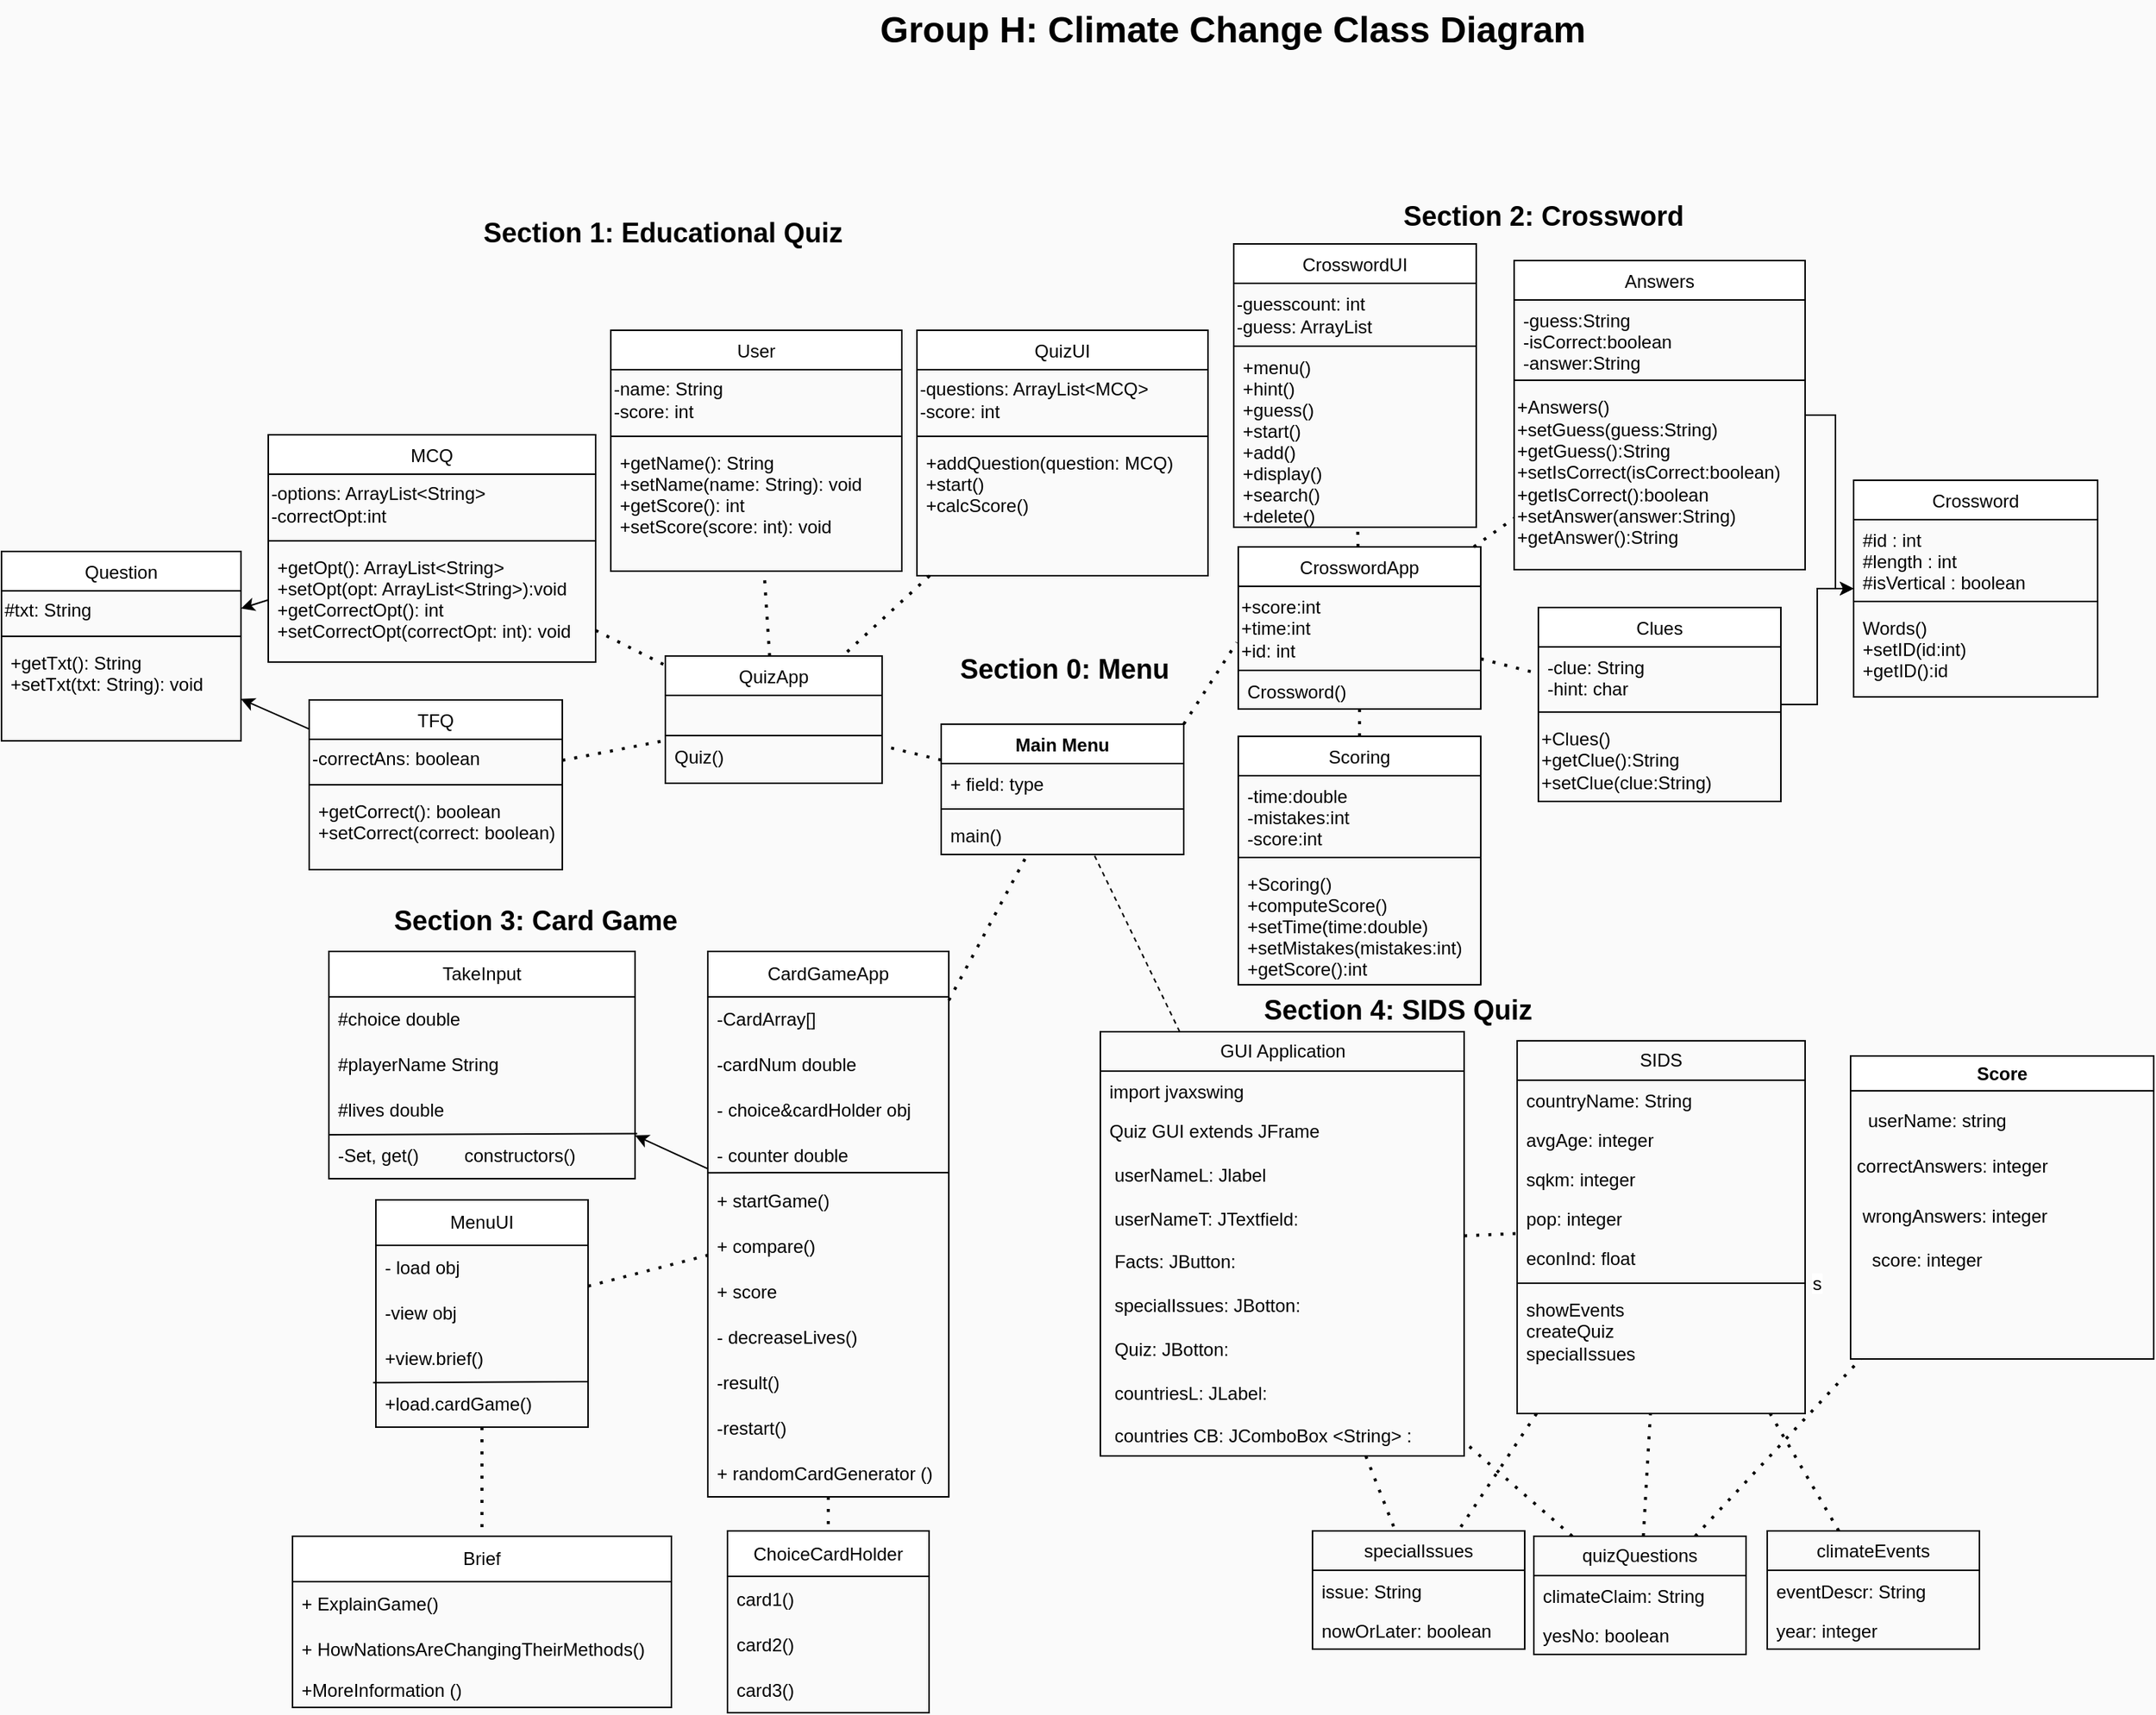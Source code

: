 <mxfile version="22.0.3" type="device">
  <diagram id="C5RBs43oDa-KdzZeNtuy" name="Page-1">
    <mxGraphModel dx="1658" dy="868" grid="0" gridSize="10" guides="1" tooltips="1" connect="1" arrows="1" fold="1" page="1" pageScale="1" pageWidth="827" pageHeight="1169" background="#FAFAFA" math="0" shadow="0">
      <root>
        <mxCell id="WIyWlLk6GJQsqaUBKTNV-0" />
        <mxCell id="WIyWlLk6GJQsqaUBKTNV-1" parent="WIyWlLk6GJQsqaUBKTNV-0" />
        <mxCell id="zkfFHV4jXpPFQw0GAbJ--0" value="Crossword" style="swimlane;fontStyle=0;align=center;verticalAlign=top;childLayout=stackLayout;horizontal=1;startSize=26;horizontalStack=0;resizeParent=1;resizeLast=0;collapsible=1;marginBottom=0;rounded=0;shadow=0;strokeWidth=1;labelBackgroundColor=none;" parent="WIyWlLk6GJQsqaUBKTNV-1" vertex="1">
          <mxGeometry x="1236" y="328" width="161" height="143" as="geometry">
            <mxRectangle x="230" y="140" width="160" height="26" as="alternateBounds" />
          </mxGeometry>
        </mxCell>
        <mxCell id="zkfFHV4jXpPFQw0GAbJ--1" value="#id : int&#xa;#length : int&#xa;#isVertical : boolean" style="text;align=left;verticalAlign=top;spacingLeft=4;spacingRight=4;overflow=hidden;rotatable=0;points=[[0,0.5],[1,0.5]];portConstraint=eastwest;rounded=0;labelBackgroundColor=none;" parent="zkfFHV4jXpPFQw0GAbJ--0" vertex="1">
          <mxGeometry y="26" width="161" height="50" as="geometry" />
        </mxCell>
        <mxCell id="zkfFHV4jXpPFQw0GAbJ--4" value="" style="line;html=1;strokeWidth=1;align=left;verticalAlign=middle;spacingTop=-1;spacingLeft=3;spacingRight=3;rotatable=0;labelPosition=right;points=[];portConstraint=eastwest;rounded=0;labelBackgroundColor=none;" parent="zkfFHV4jXpPFQw0GAbJ--0" vertex="1">
          <mxGeometry y="76" width="161" height="8" as="geometry" />
        </mxCell>
        <mxCell id="zkfFHV4jXpPFQw0GAbJ--5" value="Words()&#xa;+setID(id:int)&#xa;+getID():id" style="text;align=left;verticalAlign=top;spacingLeft=4;spacingRight=4;overflow=hidden;rotatable=0;points=[[0,0.5],[1,0.5]];portConstraint=eastwest;rounded=0;labelBackgroundColor=none;" parent="zkfFHV4jXpPFQw0GAbJ--0" vertex="1">
          <mxGeometry y="84" width="161" height="59" as="geometry" />
        </mxCell>
        <mxCell id="oNoCwGe1YVuzlAbGnBCr-24" style="edgeStyle=orthogonalEdgeStyle;rounded=0;orthogonalLoop=1;jettySize=auto;html=1;labelBackgroundColor=none;fontColor=default;" parent="WIyWlLk6GJQsqaUBKTNV-1" source="zkfFHV4jXpPFQw0GAbJ--6" target="zkfFHV4jXpPFQw0GAbJ--0" edge="1">
          <mxGeometry relative="1" as="geometry" />
        </mxCell>
        <mxCell id="zkfFHV4jXpPFQw0GAbJ--6" value="Clues" style="swimlane;fontStyle=0;align=center;verticalAlign=top;childLayout=stackLayout;horizontal=1;startSize=26;horizontalStack=0;resizeParent=1;resizeLast=0;collapsible=1;marginBottom=0;rounded=0;shadow=0;strokeWidth=1;labelBackgroundColor=none;" parent="WIyWlLk6GJQsqaUBKTNV-1" vertex="1">
          <mxGeometry x="1028" y="412" width="160" height="128" as="geometry">
            <mxRectangle x="130" y="380" width="160" height="26" as="alternateBounds" />
          </mxGeometry>
        </mxCell>
        <mxCell id="zkfFHV4jXpPFQw0GAbJ--7" value="-clue: String&#xa;-hint: char" style="text;align=left;verticalAlign=top;spacingLeft=4;spacingRight=4;overflow=hidden;rotatable=0;points=[[0,0.5],[1,0.5]];portConstraint=eastwest;rounded=0;labelBackgroundColor=none;" parent="zkfFHV4jXpPFQw0GAbJ--6" vertex="1">
          <mxGeometry y="26" width="160" height="39" as="geometry" />
        </mxCell>
        <mxCell id="zkfFHV4jXpPFQw0GAbJ--9" value="" style="line;html=1;strokeWidth=1;align=left;verticalAlign=middle;spacingTop=-1;spacingLeft=3;spacingRight=3;rotatable=0;labelPosition=right;points=[];portConstraint=eastwest;rounded=0;labelBackgroundColor=none;" parent="zkfFHV4jXpPFQw0GAbJ--6" vertex="1">
          <mxGeometry y="65" width="160" height="8" as="geometry" />
        </mxCell>
        <mxCell id="wCcLSuPUGDMF66HCfckx-38" value="+Clues()&lt;br&gt;+getClue():String&lt;br&gt;+setClue(clue:String)" style="text;html=1;align=left;verticalAlign=middle;resizable=0;points=[];autosize=1;strokeColor=none;fillColor=none;labelBackgroundColor=none;labelPosition=center;verticalLabelPosition=middle;rounded=0;" parent="zkfFHV4jXpPFQw0GAbJ--6" vertex="1">
          <mxGeometry y="73" width="160" height="55" as="geometry" />
        </mxCell>
        <mxCell id="oNoCwGe1YVuzlAbGnBCr-13" style="edgeStyle=orthogonalEdgeStyle;rounded=0;orthogonalLoop=1;jettySize=auto;html=1;labelBackgroundColor=none;fontColor=default;" parent="WIyWlLk6GJQsqaUBKTNV-1" source="zkfFHV4jXpPFQw0GAbJ--13" target="zkfFHV4jXpPFQw0GAbJ--0" edge="1">
          <mxGeometry relative="1" as="geometry" />
        </mxCell>
        <mxCell id="zkfFHV4jXpPFQw0GAbJ--13" value="Answers" style="swimlane;fontStyle=0;align=center;verticalAlign=top;childLayout=stackLayout;horizontal=1;startSize=26;horizontalStack=0;resizeParent=1;resizeLast=0;collapsible=1;marginBottom=0;rounded=0;shadow=0;strokeWidth=1;labelBackgroundColor=none;" parent="WIyWlLk6GJQsqaUBKTNV-1" vertex="1">
          <mxGeometry x="1012" y="183" width="192" height="204" as="geometry">
            <mxRectangle x="340" y="380" width="170" height="26" as="alternateBounds" />
          </mxGeometry>
        </mxCell>
        <mxCell id="zkfFHV4jXpPFQw0GAbJ--14" value="-guess:String&#xa;-isCorrect:boolean&#xa;-answer:String" style="text;align=left;verticalAlign=top;spacingLeft=4;spacingRight=4;overflow=hidden;rotatable=0;points=[[0,0.5],[1,0.5]];portConstraint=eastwest;rounded=0;labelBackgroundColor=none;" parent="zkfFHV4jXpPFQw0GAbJ--13" vertex="1">
          <mxGeometry y="26" width="192" height="49" as="geometry" />
        </mxCell>
        <mxCell id="ALLmTtTM8wyNBMH5rYYV-37" value="" style="line;strokeWidth=1;fillColor=none;align=left;verticalAlign=middle;spacingTop=-1;spacingLeft=3;spacingRight=3;rotatable=0;labelPosition=right;points=[];portConstraint=eastwest;rounded=0;labelBackgroundColor=none;" parent="zkfFHV4jXpPFQw0GAbJ--13" vertex="1">
          <mxGeometry y="75" width="192" height="8" as="geometry" />
        </mxCell>
        <mxCell id="wCcLSuPUGDMF66HCfckx-39" value="+Answers()&lt;br&gt;+setGuess(guess:String)&lt;br&gt;+getGuess():String&lt;br&gt;+setIsCorrect(isCorrect:boolean)&lt;br&gt;+getIsCorrect():boolean&lt;br&gt;+setAnswer(answer:String)&lt;br&gt;+getAnswer():String" style="text;html=1;align=left;verticalAlign=middle;resizable=0;points=[];autosize=1;strokeColor=none;fillColor=none;labelBackgroundColor=none;rounded=0;" parent="zkfFHV4jXpPFQw0GAbJ--13" vertex="1">
          <mxGeometry y="83" width="192" height="113" as="geometry" />
        </mxCell>
        <mxCell id="zkfFHV4jXpPFQw0GAbJ--17" value="CrosswordApp" style="swimlane;fontStyle=0;align=center;verticalAlign=top;childLayout=stackLayout;horizontal=1;startSize=26;horizontalStack=0;resizeParent=1;resizeLast=0;collapsible=1;marginBottom=0;rounded=0;shadow=0;strokeWidth=1;labelBackgroundColor=none;" parent="WIyWlLk6GJQsqaUBKTNV-1" vertex="1">
          <mxGeometry x="830" y="372" width="160" height="107" as="geometry">
            <mxRectangle x="550" y="140" width="160" height="26" as="alternateBounds" />
          </mxGeometry>
        </mxCell>
        <mxCell id="wCcLSuPUGDMF66HCfckx-46" value="+score:int&lt;br&gt;+time:int&lt;br&gt;+id: int" style="text;html=1;align=left;verticalAlign=middle;resizable=0;points=[];autosize=1;strokeColor=none;fillColor=none;rounded=0;labelBackgroundColor=none;" parent="zkfFHV4jXpPFQw0GAbJ--17" vertex="1">
          <mxGeometry y="26" width="160" height="55" as="geometry" />
        </mxCell>
        <mxCell id="zkfFHV4jXpPFQw0GAbJ--23" value="" style="line;html=1;strokeWidth=1;align=left;verticalAlign=middle;spacingTop=-1;spacingLeft=3;spacingRight=3;rotatable=0;labelPosition=right;points=[];portConstraint=eastwest;rounded=0;labelBackgroundColor=none;" parent="zkfFHV4jXpPFQw0GAbJ--17" vertex="1">
          <mxGeometry y="81" width="160" height="1" as="geometry" />
        </mxCell>
        <mxCell id="zkfFHV4jXpPFQw0GAbJ--24" value="Crossword()" style="text;align=left;verticalAlign=top;spacingLeft=4;spacingRight=4;overflow=hidden;rotatable=0;points=[[0,0.5],[1,0.5]];portConstraint=eastwest;rounded=0;labelBackgroundColor=none;" parent="zkfFHV4jXpPFQw0GAbJ--17" vertex="1">
          <mxGeometry y="82" width="160" height="25" as="geometry" />
        </mxCell>
        <mxCell id="wCcLSuPUGDMF66HCfckx-0" value="Group H: Climate Change Class Diagram" style="text;strokeColor=none;fillColor=none;html=1;fontSize=24;fontStyle=1;verticalAlign=middle;align=center;rounded=0;labelBackgroundColor=none;" parent="WIyWlLk6GJQsqaUBKTNV-1" vertex="1">
          <mxGeometry x="572" y="11" width="507" height="40" as="geometry" />
        </mxCell>
        <mxCell id="wCcLSuPUGDMF66HCfckx-12" value="Scoring" style="swimlane;fontStyle=0;align=center;verticalAlign=top;childLayout=stackLayout;horizontal=1;startSize=26;horizontalStack=0;resizeParent=1;resizeLast=0;collapsible=1;marginBottom=0;rounded=0;shadow=0;strokeWidth=1;labelBackgroundColor=none;" parent="WIyWlLk6GJQsqaUBKTNV-1" vertex="1">
          <mxGeometry x="830" y="497" width="160" height="164" as="geometry">
            <mxRectangle x="550" y="140" width="160" height="26" as="alternateBounds" />
          </mxGeometry>
        </mxCell>
        <mxCell id="wCcLSuPUGDMF66HCfckx-13" value="-time:double&#xa;-mistakes:int&#xa;-score:int" style="text;align=left;verticalAlign=top;spacingLeft=4;spacingRight=4;overflow=hidden;rotatable=0;points=[[0,0.5],[1,0.5]];portConstraint=eastwest;rounded=0;labelBackgroundColor=none;" parent="wCcLSuPUGDMF66HCfckx-12" vertex="1">
          <mxGeometry y="26" width="160" height="50" as="geometry" />
        </mxCell>
        <mxCell id="wCcLSuPUGDMF66HCfckx-18" value="" style="line;html=1;strokeWidth=1;align=left;verticalAlign=middle;spacingTop=-1;spacingLeft=3;spacingRight=3;rotatable=0;labelPosition=right;points=[];portConstraint=eastwest;rounded=0;labelBackgroundColor=none;" parent="wCcLSuPUGDMF66HCfckx-12" vertex="1">
          <mxGeometry y="76" width="160" height="8" as="geometry" />
        </mxCell>
        <mxCell id="wCcLSuPUGDMF66HCfckx-19" value="+Scoring()&#xa;+computeScore()&#xa;+setTime(time:double)&#xa;+setMistakes(mistakes:int)&#xa;+getScore():int" style="text;align=left;verticalAlign=top;spacingLeft=4;spacingRight=4;overflow=hidden;rotatable=0;points=[[0,0.5],[1,0.5]];portConstraint=eastwest;rounded=0;labelBackgroundColor=none;" parent="wCcLSuPUGDMF66HCfckx-12" vertex="1">
          <mxGeometry y="84" width="160" height="80" as="geometry" />
        </mxCell>
        <mxCell id="wCcLSuPUGDMF66HCfckx-52" value="CrosswordUI" style="swimlane;fontStyle=0;align=center;verticalAlign=top;childLayout=stackLayout;horizontal=1;startSize=26;horizontalStack=0;resizeParent=1;resizeLast=0;collapsible=1;marginBottom=0;rounded=0;shadow=0;strokeWidth=1;labelBackgroundColor=none;" parent="WIyWlLk6GJQsqaUBKTNV-1" vertex="1">
          <mxGeometry x="827" y="172" width="160" height="187" as="geometry">
            <mxRectangle x="550" y="140" width="160" height="26" as="alternateBounds" />
          </mxGeometry>
        </mxCell>
        <mxCell id="wCcLSuPUGDMF66HCfckx-53" value="-guesscount: int&lt;br&gt;-guess: ArrayList" style="text;html=1;align=left;verticalAlign=middle;resizable=0;points=[];autosize=1;strokeColor=none;fillColor=none;rounded=0;labelBackgroundColor=none;" parent="wCcLSuPUGDMF66HCfckx-52" vertex="1">
          <mxGeometry y="26" width="160" height="41" as="geometry" />
        </mxCell>
        <mxCell id="wCcLSuPUGDMF66HCfckx-54" value="" style="line;html=1;strokeWidth=1;align=left;verticalAlign=middle;spacingTop=-1;spacingLeft=3;spacingRight=3;rotatable=0;labelPosition=right;points=[];portConstraint=eastwest;rounded=0;labelBackgroundColor=none;" parent="wCcLSuPUGDMF66HCfckx-52" vertex="1">
          <mxGeometry y="67" width="160" height="1" as="geometry" />
        </mxCell>
        <mxCell id="wCcLSuPUGDMF66HCfckx-55" value="+menu()&#xa;+hint()&#xa;+guess()&#xa;+start()&#xa;+add()&#xa;+display()&#xa;+search()&#xa;+delete()" style="text;align=left;verticalAlign=top;spacingLeft=4;spacingRight=4;overflow=hidden;rotatable=0;points=[[0,0.5],[1,0.5]];portConstraint=eastwest;rounded=0;labelBackgroundColor=none;" parent="wCcLSuPUGDMF66HCfckx-52" vertex="1">
          <mxGeometry y="68" width="160" height="119" as="geometry" />
        </mxCell>
        <mxCell id="ALLmTtTM8wyNBMH5rYYV-0" value="TakeInput" style="swimlane;fontStyle=0;childLayout=stackLayout;horizontal=1;startSize=30;horizontalStack=0;resizeParent=1;resizeParentMax=0;resizeLast=0;collapsible=1;marginBottom=0;whiteSpace=wrap;html=1;rounded=0;labelBackgroundColor=none;" parent="WIyWlLk6GJQsqaUBKTNV-1" vertex="1">
          <mxGeometry x="230" y="639" width="202" height="150" as="geometry" />
        </mxCell>
        <mxCell id="ALLmTtTM8wyNBMH5rYYV-1" value="#choice double" style="text;strokeColor=none;fillColor=none;align=left;verticalAlign=middle;spacingLeft=4;spacingRight=4;overflow=hidden;points=[[0,0.5],[1,0.5]];portConstraint=eastwest;rotatable=0;whiteSpace=wrap;html=1;rounded=0;labelBackgroundColor=none;" parent="ALLmTtTM8wyNBMH5rYYV-0" vertex="1">
          <mxGeometry y="30" width="202" height="30" as="geometry" />
        </mxCell>
        <mxCell id="ALLmTtTM8wyNBMH5rYYV-2" value="#playerName String" style="text;strokeColor=none;fillColor=none;align=left;verticalAlign=middle;spacingLeft=4;spacingRight=4;overflow=hidden;points=[[0,0.5],[1,0.5]];portConstraint=eastwest;rotatable=0;whiteSpace=wrap;html=1;rounded=0;labelBackgroundColor=none;" parent="ALLmTtTM8wyNBMH5rYYV-0" vertex="1">
          <mxGeometry y="60" width="202" height="30" as="geometry" />
        </mxCell>
        <mxCell id="ALLmTtTM8wyNBMH5rYYV-3" value="#lives double" style="text;strokeColor=none;fillColor=none;align=left;verticalAlign=middle;spacingLeft=4;spacingRight=4;overflow=hidden;points=[[0,0.5],[1,0.5]];portConstraint=eastwest;rotatable=0;whiteSpace=wrap;html=1;rounded=0;labelBackgroundColor=none;" parent="ALLmTtTM8wyNBMH5rYYV-0" vertex="1">
          <mxGeometry y="90" width="202" height="30" as="geometry" />
        </mxCell>
        <mxCell id="ALLmTtTM8wyNBMH5rYYV-4" value="" style="endArrow=none;html=1;rounded=0;exitX=-0.013;exitY=0.022;exitDx=0;exitDy=0;exitPerimeter=0;entryX=1.007;entryY=0.007;entryDx=0;entryDy=0;entryPerimeter=0;labelBackgroundColor=none;fontColor=default;" parent="ALLmTtTM8wyNBMH5rYYV-0" target="ALLmTtTM8wyNBMH5rYYV-5" edge="1">
          <mxGeometry width="50" height="50" relative="1" as="geometry">
            <mxPoint y="121" as="sourcePoint" />
            <mxPoint x="142" y="120" as="targetPoint" />
          </mxGeometry>
        </mxCell>
        <mxCell id="ALLmTtTM8wyNBMH5rYYV-5" value="-Set, get()&lt;span style=&quot;white-space: pre;&quot;&gt;&#x9;&lt;/span&gt;&amp;nbsp;constructors()" style="text;strokeColor=none;fillColor=none;align=left;verticalAlign=middle;spacingLeft=4;spacingRight=4;overflow=hidden;points=[[0,0.5],[1,0.5]];portConstraint=eastwest;rotatable=0;whiteSpace=wrap;html=1;rounded=0;labelBackgroundColor=none;" parent="ALLmTtTM8wyNBMH5rYYV-0" vertex="1">
          <mxGeometry y="120" width="202" height="30" as="geometry" />
        </mxCell>
        <mxCell id="ALLmTtTM8wyNBMH5rYYV-6" value="CardGameApp" style="swimlane;fontStyle=0;childLayout=stackLayout;horizontal=1;startSize=30;horizontalStack=0;resizeParent=1;resizeParentMax=0;resizeLast=0;collapsible=1;marginBottom=0;whiteSpace=wrap;html=1;rounded=0;labelBackgroundColor=none;" parent="WIyWlLk6GJQsqaUBKTNV-1" vertex="1">
          <mxGeometry x="480" y="639" width="159" height="360" as="geometry" />
        </mxCell>
        <mxCell id="ALLmTtTM8wyNBMH5rYYV-7" value="-CardArray[]" style="text;strokeColor=none;fillColor=none;align=left;verticalAlign=middle;spacingLeft=4;spacingRight=4;overflow=hidden;points=[[0,0.5],[1,0.5]];portConstraint=eastwest;rotatable=0;whiteSpace=wrap;html=1;rounded=0;labelBackgroundColor=none;" parent="ALLmTtTM8wyNBMH5rYYV-6" vertex="1">
          <mxGeometry y="30" width="159" height="30" as="geometry" />
        </mxCell>
        <mxCell id="ALLmTtTM8wyNBMH5rYYV-8" value="-cardNum double" style="text;strokeColor=none;fillColor=none;align=left;verticalAlign=middle;spacingLeft=4;spacingRight=4;overflow=hidden;points=[[0,0.5],[1,0.5]];portConstraint=eastwest;rotatable=0;whiteSpace=wrap;html=1;rounded=0;labelBackgroundColor=none;" parent="ALLmTtTM8wyNBMH5rYYV-6" vertex="1">
          <mxGeometry y="60" width="159" height="30" as="geometry" />
        </mxCell>
        <mxCell id="ALLmTtTM8wyNBMH5rYYV-9" value="- choice&amp;amp;cardHolder obj" style="text;strokeColor=none;fillColor=none;align=left;verticalAlign=middle;spacingLeft=4;spacingRight=4;overflow=hidden;points=[[0,0.5],[1,0.5]];portConstraint=eastwest;rotatable=0;whiteSpace=wrap;html=1;rounded=0;labelBackgroundColor=none;" parent="ALLmTtTM8wyNBMH5rYYV-6" vertex="1">
          <mxGeometry y="90" width="159" height="30" as="geometry" />
        </mxCell>
        <mxCell id="ALLmTtTM8wyNBMH5rYYV-10" value="- counter double" style="text;strokeColor=none;fillColor=none;align=left;verticalAlign=middle;spacingLeft=4;spacingRight=4;overflow=hidden;points=[[0,0.5],[1,0.5]];portConstraint=eastwest;rotatable=0;whiteSpace=wrap;html=1;rounded=0;labelBackgroundColor=none;" parent="ALLmTtTM8wyNBMH5rYYV-6" vertex="1">
          <mxGeometry y="120" width="159" height="30" as="geometry" />
        </mxCell>
        <mxCell id="ALLmTtTM8wyNBMH5rYYV-11" value="" style="endArrow=none;html=1;rounded=0;exitX=0.002;exitY=-0.131;exitDx=0;exitDy=0;exitPerimeter=0;entryX=1.002;entryY=0.867;entryDx=0;entryDy=0;entryPerimeter=0;labelBackgroundColor=none;fontColor=default;" parent="ALLmTtTM8wyNBMH5rYYV-6" source="ALLmTtTM8wyNBMH5rYYV-12" target="ALLmTtTM8wyNBMH5rYYV-10" edge="1">
          <mxGeometry width="50" height="50" relative="1" as="geometry">
            <mxPoint x="50" y="220" as="sourcePoint" />
            <mxPoint x="100" y="170" as="targetPoint" />
          </mxGeometry>
        </mxCell>
        <mxCell id="ALLmTtTM8wyNBMH5rYYV-12" value="+ startGame()" style="text;strokeColor=none;fillColor=none;align=left;verticalAlign=middle;spacingLeft=4;spacingRight=4;overflow=hidden;points=[[0,0.5],[1,0.5]];portConstraint=eastwest;rotatable=0;whiteSpace=wrap;html=1;rounded=0;labelBackgroundColor=none;" parent="ALLmTtTM8wyNBMH5rYYV-6" vertex="1">
          <mxGeometry y="150" width="159" height="30" as="geometry" />
        </mxCell>
        <mxCell id="ALLmTtTM8wyNBMH5rYYV-13" value="+ compare()" style="text;strokeColor=none;fillColor=none;align=left;verticalAlign=middle;spacingLeft=4;spacingRight=4;overflow=hidden;points=[[0,0.5],[1,0.5]];portConstraint=eastwest;rotatable=0;whiteSpace=wrap;html=1;rounded=0;labelBackgroundColor=none;" parent="ALLmTtTM8wyNBMH5rYYV-6" vertex="1">
          <mxGeometry y="180" width="159" height="30" as="geometry" />
        </mxCell>
        <mxCell id="ALLmTtTM8wyNBMH5rYYV-14" value="+ score" style="text;strokeColor=none;fillColor=none;align=left;verticalAlign=middle;spacingLeft=4;spacingRight=4;overflow=hidden;points=[[0,0.5],[1,0.5]];portConstraint=eastwest;rotatable=0;whiteSpace=wrap;html=1;rounded=0;labelBackgroundColor=none;" parent="ALLmTtTM8wyNBMH5rYYV-6" vertex="1">
          <mxGeometry y="210" width="159" height="30" as="geometry" />
        </mxCell>
        <mxCell id="ALLmTtTM8wyNBMH5rYYV-15" value="- decreaseLives()" style="text;strokeColor=none;fillColor=none;align=left;verticalAlign=middle;spacingLeft=4;spacingRight=4;overflow=hidden;points=[[0,0.5],[1,0.5]];portConstraint=eastwest;rotatable=0;whiteSpace=wrap;html=1;rounded=0;labelBackgroundColor=none;" parent="ALLmTtTM8wyNBMH5rYYV-6" vertex="1">
          <mxGeometry y="240" width="159" height="30" as="geometry" />
        </mxCell>
        <mxCell id="ALLmTtTM8wyNBMH5rYYV-16" value="-result()" style="text;strokeColor=none;fillColor=none;align=left;verticalAlign=middle;spacingLeft=4;spacingRight=4;overflow=hidden;points=[[0,0.5],[1,0.5]];portConstraint=eastwest;rotatable=0;whiteSpace=wrap;html=1;rounded=0;labelBackgroundColor=none;" parent="ALLmTtTM8wyNBMH5rYYV-6" vertex="1">
          <mxGeometry y="270" width="159" height="30" as="geometry" />
        </mxCell>
        <mxCell id="ALLmTtTM8wyNBMH5rYYV-17" value="-restart()" style="text;strokeColor=none;fillColor=none;align=left;verticalAlign=middle;spacingLeft=4;spacingRight=4;overflow=hidden;points=[[0,0.5],[1,0.5]];portConstraint=eastwest;rotatable=0;whiteSpace=wrap;html=1;rounded=0;labelBackgroundColor=none;" parent="ALLmTtTM8wyNBMH5rYYV-6" vertex="1">
          <mxGeometry y="300" width="159" height="30" as="geometry" />
        </mxCell>
        <mxCell id="ALLmTtTM8wyNBMH5rYYV-18" value="+ randomCardGenerator ()" style="text;strokeColor=none;fillColor=none;align=left;verticalAlign=middle;spacingLeft=4;spacingRight=4;overflow=hidden;points=[[0,0.5],[1,0.5]];portConstraint=eastwest;rotatable=0;whiteSpace=wrap;html=1;rounded=0;labelBackgroundColor=none;" parent="ALLmTtTM8wyNBMH5rYYV-6" vertex="1">
          <mxGeometry y="330" width="159" height="30" as="geometry" />
        </mxCell>
        <mxCell id="ALLmTtTM8wyNBMH5rYYV-19" value="ChoiceCardHolder" style="swimlane;fontStyle=0;childLayout=stackLayout;horizontal=1;startSize=30;horizontalStack=0;resizeParent=1;resizeParentMax=0;resizeLast=0;collapsible=1;marginBottom=0;whiteSpace=wrap;html=1;rounded=0;labelBackgroundColor=none;" parent="WIyWlLk6GJQsqaUBKTNV-1" vertex="1">
          <mxGeometry x="493" y="1021.5" width="133" height="120" as="geometry" />
        </mxCell>
        <mxCell id="ALLmTtTM8wyNBMH5rYYV-20" value="card1()" style="text;strokeColor=none;fillColor=none;align=left;verticalAlign=middle;spacingLeft=4;spacingRight=4;overflow=hidden;points=[[0,0.5],[1,0.5]];portConstraint=eastwest;rotatable=0;whiteSpace=wrap;html=1;rounded=0;labelBackgroundColor=none;" parent="ALLmTtTM8wyNBMH5rYYV-19" vertex="1">
          <mxGeometry y="30" width="133" height="30" as="geometry" />
        </mxCell>
        <mxCell id="ALLmTtTM8wyNBMH5rYYV-21" value="card2()" style="text;strokeColor=none;fillColor=none;align=left;verticalAlign=middle;spacingLeft=4;spacingRight=4;overflow=hidden;points=[[0,0.5],[1,0.5]];portConstraint=eastwest;rotatable=0;whiteSpace=wrap;html=1;rounded=0;labelBackgroundColor=none;" parent="ALLmTtTM8wyNBMH5rYYV-19" vertex="1">
          <mxGeometry y="60" width="133" height="30" as="geometry" />
        </mxCell>
        <mxCell id="ALLmTtTM8wyNBMH5rYYV-22" value="card3()" style="text;strokeColor=none;fillColor=none;align=left;verticalAlign=middle;spacingLeft=4;spacingRight=4;overflow=hidden;points=[[0,0.5],[1,0.5]];portConstraint=eastwest;rotatable=0;whiteSpace=wrap;html=1;rounded=0;labelBackgroundColor=none;" parent="ALLmTtTM8wyNBMH5rYYV-19" vertex="1">
          <mxGeometry y="90" width="133" height="30" as="geometry" />
        </mxCell>
        <mxCell id="ALLmTtTM8wyNBMH5rYYV-25" value="Brief" style="swimlane;fontStyle=0;childLayout=stackLayout;horizontal=1;startSize=30;horizontalStack=0;resizeParent=1;resizeParentMax=0;resizeLast=0;collapsible=1;marginBottom=0;whiteSpace=wrap;html=1;rounded=0;labelBackgroundColor=none;" parent="WIyWlLk6GJQsqaUBKTNV-1" vertex="1">
          <mxGeometry x="206" y="1025" width="250" height="113" as="geometry" />
        </mxCell>
        <mxCell id="ALLmTtTM8wyNBMH5rYYV-26" value="+ ExplainGame()" style="text;strokeColor=none;fillColor=none;align=left;verticalAlign=middle;spacingLeft=4;spacingRight=4;overflow=hidden;points=[[0,0.5],[1,0.5]];portConstraint=eastwest;rotatable=0;whiteSpace=wrap;html=1;rounded=0;labelBackgroundColor=none;" parent="ALLmTtTM8wyNBMH5rYYV-25" vertex="1">
          <mxGeometry y="30" width="250" height="30" as="geometry" />
        </mxCell>
        <mxCell id="ALLmTtTM8wyNBMH5rYYV-27" value="+ HowNationsAreChangingTheirMethods()" style="text;strokeColor=none;fillColor=none;align=left;verticalAlign=middle;spacingLeft=4;spacingRight=4;overflow=hidden;points=[[0,0.5],[1,0.5]];portConstraint=eastwest;rotatable=0;whiteSpace=wrap;html=1;rounded=0;labelBackgroundColor=none;" parent="ALLmTtTM8wyNBMH5rYYV-25" vertex="1">
          <mxGeometry y="60" width="250" height="30" as="geometry" />
        </mxCell>
        <mxCell id="ALLmTtTM8wyNBMH5rYYV-28" value="+MoreInformation ()" style="text;strokeColor=none;fillColor=none;align=left;verticalAlign=middle;spacingLeft=4;spacingRight=4;overflow=hidden;points=[[0,0.5],[1,0.5]];portConstraint=eastwest;rotatable=0;whiteSpace=wrap;html=1;rounded=0;labelBackgroundColor=none;" parent="ALLmTtTM8wyNBMH5rYYV-25" vertex="1">
          <mxGeometry y="90" width="250" height="23" as="geometry" />
        </mxCell>
        <mxCell id="ALLmTtTM8wyNBMH5rYYV-29" value="MenuUI" style="swimlane;fontStyle=0;childLayout=stackLayout;horizontal=1;startSize=30;horizontalStack=0;resizeParent=1;resizeParentMax=0;resizeLast=0;collapsible=1;marginBottom=0;whiteSpace=wrap;html=1;rounded=0;labelBackgroundColor=none;" parent="WIyWlLk6GJQsqaUBKTNV-1" vertex="1">
          <mxGeometry x="261" y="803" width="140" height="150" as="geometry" />
        </mxCell>
        <mxCell id="ALLmTtTM8wyNBMH5rYYV-30" value="- load obj" style="text;strokeColor=none;fillColor=none;align=left;verticalAlign=middle;spacingLeft=4;spacingRight=4;overflow=hidden;points=[[0,0.5],[1,0.5]];portConstraint=eastwest;rotatable=0;whiteSpace=wrap;html=1;rounded=0;labelBackgroundColor=none;" parent="ALLmTtTM8wyNBMH5rYYV-29" vertex="1">
          <mxGeometry y="30" width="140" height="30" as="geometry" />
        </mxCell>
        <mxCell id="ALLmTtTM8wyNBMH5rYYV-31" value="-view obj" style="text;strokeColor=none;fillColor=none;align=left;verticalAlign=middle;spacingLeft=4;spacingRight=4;overflow=hidden;points=[[0,0.5],[1,0.5]];portConstraint=eastwest;rotatable=0;whiteSpace=wrap;html=1;rounded=0;labelBackgroundColor=none;" parent="ALLmTtTM8wyNBMH5rYYV-29" vertex="1">
          <mxGeometry y="60" width="140" height="30" as="geometry" />
        </mxCell>
        <mxCell id="ALLmTtTM8wyNBMH5rYYV-32" value="+view.brief()" style="text;strokeColor=none;fillColor=none;align=left;verticalAlign=middle;spacingLeft=4;spacingRight=4;overflow=hidden;points=[[0,0.5],[1,0.5]];portConstraint=eastwest;rotatable=0;whiteSpace=wrap;html=1;rounded=0;labelBackgroundColor=none;" parent="ALLmTtTM8wyNBMH5rYYV-29" vertex="1">
          <mxGeometry y="90" width="140" height="30" as="geometry" />
        </mxCell>
        <mxCell id="ALLmTtTM8wyNBMH5rYYV-33" value="+load.cardGame()" style="text;strokeColor=none;fillColor=none;align=left;verticalAlign=middle;spacingLeft=4;spacingRight=4;overflow=hidden;points=[[0,0.5],[1,0.5]];portConstraint=eastwest;rotatable=0;whiteSpace=wrap;html=1;rounded=0;labelBackgroundColor=none;" parent="ALLmTtTM8wyNBMH5rYYV-29" vertex="1">
          <mxGeometry y="120" width="140" height="30" as="geometry" />
        </mxCell>
        <mxCell id="ALLmTtTM8wyNBMH5rYYV-34" value="" style="endArrow=none;html=1;rounded=0;exitX=-0.013;exitY=0.022;exitDx=0;exitDy=0;exitPerimeter=0;labelBackgroundColor=none;fontColor=default;" parent="ALLmTtTM8wyNBMH5rYYV-29" source="ALLmTtTM8wyNBMH5rYYV-33" edge="1">
          <mxGeometry width="50" height="50" relative="1" as="geometry">
            <mxPoint x="160" y="340" as="sourcePoint" />
            <mxPoint x="140" y="120" as="targetPoint" />
          </mxGeometry>
        </mxCell>
        <mxCell id="gUT7yQ2AhKC2n2s43ani-105" value="QuizApp" style="swimlane;fontStyle=0;align=center;verticalAlign=top;childLayout=stackLayout;horizontal=1;startSize=26;horizontalStack=0;resizeParent=1;resizeLast=0;collapsible=1;marginBottom=0;rounded=0;shadow=0;strokeWidth=1;labelBackgroundColor=none;" parent="WIyWlLk6GJQsqaUBKTNV-1" vertex="1">
          <mxGeometry x="452" y="444" width="143" height="84" as="geometry">
            <mxRectangle x="550" y="140" width="160" height="26" as="alternateBounds" />
          </mxGeometry>
        </mxCell>
        <mxCell id="gUT7yQ2AhKC2n2s43ani-106" value="&amp;nbsp;" style="text;html=1;align=left;verticalAlign=middle;resizable=0;points=[];autosize=1;strokeColor=none;fillColor=none;rounded=0;labelBackgroundColor=none;" parent="gUT7yQ2AhKC2n2s43ani-105" vertex="1">
          <mxGeometry y="26" width="143" height="26" as="geometry" />
        </mxCell>
        <mxCell id="gUT7yQ2AhKC2n2s43ani-107" value="" style="line;html=1;strokeWidth=1;align=left;verticalAlign=middle;spacingTop=-1;spacingLeft=3;spacingRight=3;rotatable=0;labelPosition=right;points=[];portConstraint=eastwest;rounded=0;labelBackgroundColor=none;" parent="gUT7yQ2AhKC2n2s43ani-105" vertex="1">
          <mxGeometry y="52" width="143" height="1" as="geometry" />
        </mxCell>
        <mxCell id="gUT7yQ2AhKC2n2s43ani-108" value="Quiz()" style="text;align=left;verticalAlign=top;spacingLeft=4;spacingRight=4;overflow=hidden;rotatable=0;points=[[0,0.5],[1,0.5]];portConstraint=eastwest;rounded=0;labelBackgroundColor=none;" parent="gUT7yQ2AhKC2n2s43ani-105" vertex="1">
          <mxGeometry y="53" width="143" height="25" as="geometry" />
        </mxCell>
        <mxCell id="gUT7yQ2AhKC2n2s43ani-182" value="User" style="swimlane;fontStyle=0;align=center;verticalAlign=top;childLayout=stackLayout;horizontal=1;startSize=26;horizontalStack=0;resizeParent=1;resizeLast=0;collapsible=1;marginBottom=0;rounded=0;shadow=0;strokeWidth=1;labelBackgroundColor=none;" parent="WIyWlLk6GJQsqaUBKTNV-1" vertex="1">
          <mxGeometry x="416" y="229" width="192" height="159" as="geometry">
            <mxRectangle x="340" y="380" width="170" height="26" as="alternateBounds" />
          </mxGeometry>
        </mxCell>
        <mxCell id="gUT7yQ2AhKC2n2s43ani-183" value="-name: String&lt;br&gt;-score: int" style="text;html=1;align=left;verticalAlign=middle;resizable=0;points=[];autosize=1;strokeColor=none;fillColor=none;labelBackgroundColor=none;rounded=0;" parent="gUT7yQ2AhKC2n2s43ani-182" vertex="1">
          <mxGeometry y="26" width="192" height="40" as="geometry" />
        </mxCell>
        <mxCell id="gUT7yQ2AhKC2n2s43ani-184" value="" style="line;strokeWidth=1;fillColor=none;align=left;verticalAlign=middle;spacingTop=-1;spacingLeft=3;spacingRight=3;rotatable=0;labelPosition=right;points=[];portConstraint=eastwest;rounded=0;labelBackgroundColor=none;" parent="gUT7yQ2AhKC2n2s43ani-182" vertex="1">
          <mxGeometry y="66" width="192" height="8" as="geometry" />
        </mxCell>
        <mxCell id="gUT7yQ2AhKC2n2s43ani-185" value="+getName(): String&#xa;+setName(name: String): void&#xa;+getScore(): int&#xa;+setScore(score: int): void" style="text;align=left;verticalAlign=top;spacingLeft=4;spacingRight=4;overflow=hidden;rotatable=0;points=[[0,0.5],[1,0.5]];portConstraint=eastwest;rounded=0;labelBackgroundColor=none;" parent="gUT7yQ2AhKC2n2s43ani-182" vertex="1">
          <mxGeometry y="74" width="192" height="71" as="geometry" />
        </mxCell>
        <mxCell id="gUT7yQ2AhKC2n2s43ani-188" value="QuizUI" style="swimlane;fontStyle=0;align=center;verticalAlign=top;childLayout=stackLayout;horizontal=1;startSize=26;horizontalStack=0;resizeParent=1;resizeLast=0;collapsible=1;marginBottom=0;rounded=0;shadow=0;strokeWidth=1;labelBackgroundColor=none;" parent="WIyWlLk6GJQsqaUBKTNV-1" vertex="1">
          <mxGeometry x="618" y="229" width="192" height="162" as="geometry">
            <mxRectangle x="340" y="380" width="170" height="26" as="alternateBounds" />
          </mxGeometry>
        </mxCell>
        <mxCell id="gUT7yQ2AhKC2n2s43ani-189" value="-questions: ArrayList&amp;lt;MCQ&amp;gt;&lt;br&gt;-score: int" style="text;html=1;align=left;verticalAlign=middle;resizable=0;points=[];autosize=1;strokeColor=none;fillColor=none;labelBackgroundColor=none;rounded=0;" parent="gUT7yQ2AhKC2n2s43ani-188" vertex="1">
          <mxGeometry y="26" width="192" height="40" as="geometry" />
        </mxCell>
        <mxCell id="gUT7yQ2AhKC2n2s43ani-190" value="" style="line;strokeWidth=1;fillColor=none;align=left;verticalAlign=middle;spacingTop=-1;spacingLeft=3;spacingRight=3;rotatable=0;labelPosition=right;points=[];portConstraint=eastwest;rounded=0;labelBackgroundColor=none;" parent="gUT7yQ2AhKC2n2s43ani-188" vertex="1">
          <mxGeometry y="66" width="192" height="8" as="geometry" />
        </mxCell>
        <mxCell id="gUT7yQ2AhKC2n2s43ani-191" value="+addQuestion(question: MCQ)&#xa;+start()&#xa;+calcScore()" style="text;align=left;verticalAlign=top;spacingLeft=4;spacingRight=4;overflow=hidden;rotatable=0;points=[[0,0.5],[1,0.5]];portConstraint=eastwest;rounded=0;labelBackgroundColor=none;" parent="gUT7yQ2AhKC2n2s43ani-188" vertex="1">
          <mxGeometry y="74" width="192" height="52" as="geometry" />
        </mxCell>
        <mxCell id="gUT7yQ2AhKC2n2s43ani-192" value="TFQ" style="swimlane;fontStyle=0;align=center;verticalAlign=top;childLayout=stackLayout;horizontal=1;startSize=26;horizontalStack=0;resizeParent=1;resizeLast=0;collapsible=1;marginBottom=0;rounded=0;shadow=0;strokeWidth=1;labelBackgroundColor=none;" parent="WIyWlLk6GJQsqaUBKTNV-1" vertex="1">
          <mxGeometry x="217" y="473" width="167" height="112" as="geometry">
            <mxRectangle x="340" y="380" width="170" height="26" as="alternateBounds" />
          </mxGeometry>
        </mxCell>
        <mxCell id="gUT7yQ2AhKC2n2s43ani-193" value="-correctAns: boolean" style="text;html=1;align=left;verticalAlign=middle;resizable=0;points=[];autosize=1;strokeColor=none;fillColor=none;labelBackgroundColor=none;rounded=0;" parent="gUT7yQ2AhKC2n2s43ani-192" vertex="1">
          <mxGeometry y="26" width="167" height="26" as="geometry" />
        </mxCell>
        <mxCell id="gUT7yQ2AhKC2n2s43ani-194" value="" style="line;strokeWidth=1;fillColor=none;align=left;verticalAlign=middle;spacingTop=-1;spacingLeft=3;spacingRight=3;rotatable=0;labelPosition=right;points=[];portConstraint=eastwest;rounded=0;labelBackgroundColor=none;" parent="gUT7yQ2AhKC2n2s43ani-192" vertex="1">
          <mxGeometry y="52" width="167" height="8" as="geometry" />
        </mxCell>
        <mxCell id="gUT7yQ2AhKC2n2s43ani-195" value="+getCorrect(): boolean&#xa;+setCorrect(correct: boolean)" style="text;align=left;verticalAlign=top;spacingLeft=4;spacingRight=4;overflow=hidden;rotatable=0;points=[[0,0.5],[1,0.5]];portConstraint=eastwest;rounded=0;labelBackgroundColor=none;" parent="gUT7yQ2AhKC2n2s43ani-192" vertex="1">
          <mxGeometry y="60" width="167" height="52" as="geometry" />
        </mxCell>
        <mxCell id="gUT7yQ2AhKC2n2s43ani-197" value="MCQ" style="swimlane;fontStyle=0;align=center;verticalAlign=top;childLayout=stackLayout;horizontal=1;startSize=26;horizontalStack=0;resizeParent=1;resizeLast=0;collapsible=1;marginBottom=0;rounded=0;shadow=0;strokeWidth=1;labelBackgroundColor=none;" parent="WIyWlLk6GJQsqaUBKTNV-1" vertex="1">
          <mxGeometry x="190" y="298" width="216" height="150" as="geometry">
            <mxRectangle x="340" y="380" width="170" height="26" as="alternateBounds" />
          </mxGeometry>
        </mxCell>
        <mxCell id="gUT7yQ2AhKC2n2s43ani-198" value="-options: ArrayList&amp;lt;String&amp;gt;&lt;br&gt;-correctOpt:int" style="text;html=1;align=left;verticalAlign=middle;resizable=0;points=[];autosize=1;strokeColor=none;fillColor=none;labelBackgroundColor=none;rounded=0;" parent="gUT7yQ2AhKC2n2s43ani-197" vertex="1">
          <mxGeometry y="26" width="216" height="40" as="geometry" />
        </mxCell>
        <mxCell id="gUT7yQ2AhKC2n2s43ani-199" value="" style="line;strokeWidth=1;fillColor=none;align=left;verticalAlign=middle;spacingTop=-1;spacingLeft=3;spacingRight=3;rotatable=0;labelPosition=right;points=[];portConstraint=eastwest;rounded=0;labelBackgroundColor=none;" parent="gUT7yQ2AhKC2n2s43ani-197" vertex="1">
          <mxGeometry y="66" width="216" height="8" as="geometry" />
        </mxCell>
        <mxCell id="gUT7yQ2AhKC2n2s43ani-200" value="+getOpt(): ArrayList&lt;String&gt;&#xa;+setOpt(opt: ArrayList&lt;String&gt;):void&#xa;+getCorrectOpt(): int&#xa;+setCorrectOpt(correctOpt: int): void" style="text;align=left;verticalAlign=top;spacingLeft=4;spacingRight=4;overflow=hidden;rotatable=0;points=[[0,0.5],[1,0.5]];portConstraint=eastwest;rounded=0;labelBackgroundColor=none;" parent="gUT7yQ2AhKC2n2s43ani-197" vertex="1">
          <mxGeometry y="74" width="216" height="76" as="geometry" />
        </mxCell>
        <mxCell id="gUT7yQ2AhKC2n2s43ani-206" value="Question" style="swimlane;fontStyle=0;align=center;verticalAlign=top;childLayout=stackLayout;horizontal=1;startSize=26;horizontalStack=0;resizeParent=1;resizeLast=0;collapsible=1;marginBottom=0;rounded=0;shadow=0;strokeWidth=1;labelBackgroundColor=none;" parent="WIyWlLk6GJQsqaUBKTNV-1" vertex="1">
          <mxGeometry x="14" y="375" width="158" height="125" as="geometry">
            <mxRectangle x="340" y="380" width="170" height="26" as="alternateBounds" />
          </mxGeometry>
        </mxCell>
        <mxCell id="gUT7yQ2AhKC2n2s43ani-207" value="#txt: String" style="text;html=1;align=left;verticalAlign=middle;resizable=0;points=[];autosize=1;strokeColor=none;fillColor=none;labelBackgroundColor=none;rounded=0;" parent="gUT7yQ2AhKC2n2s43ani-206" vertex="1">
          <mxGeometry y="26" width="158" height="26" as="geometry" />
        </mxCell>
        <mxCell id="gUT7yQ2AhKC2n2s43ani-208" value="" style="line;strokeWidth=1;fillColor=none;align=left;verticalAlign=middle;spacingTop=-1;spacingLeft=3;spacingRight=3;rotatable=0;labelPosition=right;points=[];portConstraint=eastwest;rounded=0;labelBackgroundColor=none;" parent="gUT7yQ2AhKC2n2s43ani-206" vertex="1">
          <mxGeometry y="52" width="158" height="8" as="geometry" />
        </mxCell>
        <mxCell id="gUT7yQ2AhKC2n2s43ani-209" value="+getTxt(): String&#xa;+setTxt(txt: String): void" style="text;align=left;verticalAlign=top;spacingLeft=4;spacingRight=4;overflow=hidden;rotatable=0;points=[[0,0.5],[1,0.5]];portConstraint=eastwest;rounded=0;labelBackgroundColor=none;" parent="gUT7yQ2AhKC2n2s43ani-206" vertex="1">
          <mxGeometry y="60" width="158" height="44" as="geometry" />
        </mxCell>
        <mxCell id="gUT7yQ2AhKC2n2s43ani-214" value="" style="endArrow=none;dashed=1;html=1;dashPattern=1 3;strokeWidth=2;rounded=0;labelBackgroundColor=none;fontColor=default;" parent="WIyWlLk6GJQsqaUBKTNV-1" source="gUT7yQ2AhKC2n2s43ani-197" target="gUT7yQ2AhKC2n2s43ani-105" edge="1">
          <mxGeometry width="50" height="50" relative="1" as="geometry">
            <mxPoint x="336" y="509" as="sourcePoint" />
            <mxPoint x="340" y="207" as="targetPoint" />
          </mxGeometry>
        </mxCell>
        <mxCell id="gUT7yQ2AhKC2n2s43ani-215" value="" style="endArrow=none;dashed=1;html=1;dashPattern=1 3;strokeWidth=2;rounded=0;labelBackgroundColor=none;fontColor=default;" parent="WIyWlLk6GJQsqaUBKTNV-1" source="gUT7yQ2AhKC2n2s43ani-105" target="gUT7yQ2AhKC2n2s43ani-182" edge="1">
          <mxGeometry width="50" height="50" relative="1" as="geometry">
            <mxPoint x="246" y="137" as="sourcePoint" />
            <mxPoint x="233" y="382" as="targetPoint" />
          </mxGeometry>
        </mxCell>
        <mxCell id="gUT7yQ2AhKC2n2s43ani-216" value="" style="endArrow=none;dashed=1;html=1;dashPattern=1 3;strokeWidth=2;rounded=0;labelBackgroundColor=none;fontColor=default;" parent="WIyWlLk6GJQsqaUBKTNV-1" source="gUT7yQ2AhKC2n2s43ani-188" target="gUT7yQ2AhKC2n2s43ani-105" edge="1">
          <mxGeometry width="50" height="50" relative="1" as="geometry">
            <mxPoint x="283" y="278" as="sourcePoint" />
            <mxPoint x="408" y="131" as="targetPoint" />
          </mxGeometry>
        </mxCell>
        <mxCell id="gUT7yQ2AhKC2n2s43ani-217" value="" style="endArrow=none;dashed=1;html=1;dashPattern=1 3;strokeWidth=2;rounded=0;labelBackgroundColor=none;fontColor=default;" parent="WIyWlLk6GJQsqaUBKTNV-1" source="gUT7yQ2AhKC2n2s43ani-192" target="gUT7yQ2AhKC2n2s43ani-105" edge="1">
          <mxGeometry width="50" height="50" relative="1" as="geometry">
            <mxPoint x="293" y="288" as="sourcePoint" />
            <mxPoint x="291" y="215" as="targetPoint" />
          </mxGeometry>
        </mxCell>
        <mxCell id="gUT7yQ2AhKC2n2s43ani-221" value="" style="endArrow=classic;html=1;rounded=0;labelBackgroundColor=none;fontColor=default;" parent="WIyWlLk6GJQsqaUBKTNV-1" source="gUT7yQ2AhKC2n2s43ani-197" target="gUT7yQ2AhKC2n2s43ani-206" edge="1">
          <mxGeometry width="50" height="50" relative="1" as="geometry">
            <mxPoint x="319" y="423" as="sourcePoint" />
            <mxPoint x="607" y="100" as="targetPoint" />
          </mxGeometry>
        </mxCell>
        <mxCell id="gUT7yQ2AhKC2n2s43ani-223" value="" style="endArrow=none;dashed=1;html=1;dashPattern=1 3;strokeWidth=2;rounded=0;labelBackgroundColor=none;fontColor=default;" parent="WIyWlLk6GJQsqaUBKTNV-1" source="ALLmTtTM8wyNBMH5rYYV-6" target="ALLmTtTM8wyNBMH5rYYV-19" edge="1">
          <mxGeometry width="50" height="50" relative="1" as="geometry">
            <mxPoint x="-330" y="983" as="sourcePoint" />
            <mxPoint x="128" y="942" as="targetPoint" />
          </mxGeometry>
        </mxCell>
        <mxCell id="gUT7yQ2AhKC2n2s43ani-224" value="" style="endArrow=none;dashed=1;html=1;dashPattern=1 3;strokeWidth=2;rounded=0;labelBackgroundColor=none;fontColor=default;" parent="WIyWlLk6GJQsqaUBKTNV-1" source="ALLmTtTM8wyNBMH5rYYV-29" target="ALLmTtTM8wyNBMH5rYYV-6" edge="1">
          <mxGeometry width="50" height="50" relative="1" as="geometry">
            <mxPoint x="-149" y="869" as="sourcePoint" />
            <mxPoint x="-241" y="873" as="targetPoint" />
          </mxGeometry>
        </mxCell>
        <mxCell id="gUT7yQ2AhKC2n2s43ani-225" value="" style="endArrow=none;dashed=1;html=1;dashPattern=1 3;strokeWidth=2;rounded=0;labelBackgroundColor=none;fontColor=default;" parent="WIyWlLk6GJQsqaUBKTNV-1" source="ALLmTtTM8wyNBMH5rYYV-29" target="ALLmTtTM8wyNBMH5rYYV-25" edge="1">
          <mxGeometry width="50" height="50" relative="1" as="geometry">
            <mxPoint x="274" y="984" as="sourcePoint" />
            <mxPoint x="-193" y="913" as="targetPoint" />
          </mxGeometry>
        </mxCell>
        <mxCell id="gUT7yQ2AhKC2n2s43ani-226" value="" style="endArrow=classic;html=1;rounded=0;labelBackgroundColor=none;fontColor=default;" parent="WIyWlLk6GJQsqaUBKTNV-1" source="ALLmTtTM8wyNBMH5rYYV-6" target="ALLmTtTM8wyNBMH5rYYV-0" edge="1">
          <mxGeometry width="50" height="50" relative="1" as="geometry">
            <mxPoint x="380" y="741" as="sourcePoint" />
            <mxPoint x="334" y="742" as="targetPoint" />
          </mxGeometry>
        </mxCell>
        <mxCell id="gUT7yQ2AhKC2n2s43ani-229" value="&lt;font style=&quot;font-size: 18px;&quot;&gt;Section 1: Educational Quiz&lt;/font&gt;" style="text;strokeColor=none;fillColor=none;html=1;fontSize=24;fontStyle=1;verticalAlign=middle;align=center;rounded=0;labelBackgroundColor=none;" parent="WIyWlLk6GJQsqaUBKTNV-1" vertex="1">
          <mxGeometry x="327" y="143" width="245" height="40" as="geometry" />
        </mxCell>
        <mxCell id="gUT7yQ2AhKC2n2s43ani-230" value="&lt;font style=&quot;font-size: 18px;&quot;&gt;Section 2: Crossword&lt;/font&gt;" style="text;strokeColor=none;fillColor=none;html=1;fontSize=24;fontStyle=1;verticalAlign=middle;align=center;rounded=0;labelBackgroundColor=none;" parent="WIyWlLk6GJQsqaUBKTNV-1" vertex="1">
          <mxGeometry x="908" y="132" width="245" height="40" as="geometry" />
        </mxCell>
        <mxCell id="gUT7yQ2AhKC2n2s43ani-239" value="&lt;font style=&quot;font-size: 18px;&quot;&gt;Section 3: Card Game&lt;/font&gt;" style="text;strokeColor=none;fillColor=none;html=1;fontSize=24;fontStyle=1;verticalAlign=middle;align=center;rounded=0;labelBackgroundColor=none;" parent="WIyWlLk6GJQsqaUBKTNV-1" vertex="1">
          <mxGeometry x="243.5" y="597" width="245" height="40" as="geometry" />
        </mxCell>
        <mxCell id="gUT7yQ2AhKC2n2s43ani-270" value="&lt;font style=&quot;font-size: 18px;&quot;&gt;Section 4: SIDS Quiz&lt;/font&gt;" style="text;strokeColor=none;fillColor=none;html=1;fontSize=24;fontStyle=1;verticalAlign=middle;align=center;rounded=0;labelBackgroundColor=none;" parent="WIyWlLk6GJQsqaUBKTNV-1" vertex="1">
          <mxGeometry x="812" y="656" width="245" height="40" as="geometry" />
        </mxCell>
        <mxCell id="oNoCwGe1YVuzlAbGnBCr-0" value="Main Menu" style="swimlane;fontStyle=1;align=center;verticalAlign=top;childLayout=stackLayout;horizontal=1;startSize=26;horizontalStack=0;resizeParent=1;resizeParentMax=0;resizeLast=0;collapsible=1;marginBottom=0;whiteSpace=wrap;html=1;rounded=0;labelBackgroundColor=none;" parent="WIyWlLk6GJQsqaUBKTNV-1" vertex="1">
          <mxGeometry x="634" y="489" width="160" height="86" as="geometry" />
        </mxCell>
        <mxCell id="oNoCwGe1YVuzlAbGnBCr-1" value="+ field: type" style="text;strokeColor=none;fillColor=none;align=left;verticalAlign=top;spacingLeft=4;spacingRight=4;overflow=hidden;rotatable=0;points=[[0,0.5],[1,0.5]];portConstraint=eastwest;whiteSpace=wrap;html=1;rounded=0;labelBackgroundColor=none;" parent="oNoCwGe1YVuzlAbGnBCr-0" vertex="1">
          <mxGeometry y="26" width="160" height="26" as="geometry" />
        </mxCell>
        <mxCell id="oNoCwGe1YVuzlAbGnBCr-2" value="" style="line;strokeWidth=1;fillColor=none;align=left;verticalAlign=middle;spacingTop=-1;spacingLeft=3;spacingRight=3;rotatable=0;labelPosition=right;points=[];portConstraint=eastwest;rounded=0;labelBackgroundColor=none;" parent="oNoCwGe1YVuzlAbGnBCr-0" vertex="1">
          <mxGeometry y="52" width="160" height="8" as="geometry" />
        </mxCell>
        <mxCell id="oNoCwGe1YVuzlAbGnBCr-3" value="main()" style="text;strokeColor=none;fillColor=none;align=left;verticalAlign=top;spacingLeft=4;spacingRight=4;overflow=hidden;rotatable=0;points=[[0,0.5],[1,0.5]];portConstraint=eastwest;whiteSpace=wrap;html=1;rounded=0;labelBackgroundColor=none;" parent="oNoCwGe1YVuzlAbGnBCr-0" vertex="1">
          <mxGeometry y="60" width="160" height="26" as="geometry" />
        </mxCell>
        <mxCell id="oNoCwGe1YVuzlAbGnBCr-6" value="" style="endArrow=none;dashed=1;html=1;dashPattern=1 3;strokeWidth=2;rounded=0;labelBackgroundColor=none;fontColor=default;" parent="WIyWlLk6GJQsqaUBKTNV-1" source="ALLmTtTM8wyNBMH5rYYV-6" target="oNoCwGe1YVuzlAbGnBCr-0" edge="1">
          <mxGeometry width="50" height="50" relative="1" as="geometry">
            <mxPoint x="580" y="680" as="sourcePoint" />
            <mxPoint x="630" y="630" as="targetPoint" />
          </mxGeometry>
        </mxCell>
        <mxCell id="oNoCwGe1YVuzlAbGnBCr-8" value="" style="endArrow=classic;html=1;rounded=0;labelBackgroundColor=none;fontColor=default;" parent="WIyWlLk6GJQsqaUBKTNV-1" source="gUT7yQ2AhKC2n2s43ani-192" target="gUT7yQ2AhKC2n2s43ani-206" edge="1">
          <mxGeometry width="50" height="50" relative="1" as="geometry">
            <mxPoint x="571" y="398" as="sourcePoint" />
            <mxPoint x="621" y="348" as="targetPoint" />
          </mxGeometry>
        </mxCell>
        <mxCell id="oNoCwGe1YVuzlAbGnBCr-9" value="" style="endArrow=none;dashed=1;html=1;dashPattern=1 3;strokeWidth=2;rounded=0;exitX=1;exitY=0;exitDx=0;exitDy=0;entryX=-0.006;entryY=0.673;entryDx=0;entryDy=0;entryPerimeter=0;labelBackgroundColor=none;fontColor=default;" parent="WIyWlLk6GJQsqaUBKTNV-1" source="oNoCwGe1YVuzlAbGnBCr-0" target="wCcLSuPUGDMF66HCfckx-46" edge="1">
          <mxGeometry width="50" height="50" relative="1" as="geometry">
            <mxPoint x="892" y="570" as="sourcePoint" />
            <mxPoint x="942" y="520" as="targetPoint" />
          </mxGeometry>
        </mxCell>
        <mxCell id="oNoCwGe1YVuzlAbGnBCr-10" value="" style="endArrow=none;dashed=1;html=1;dashPattern=1 3;strokeWidth=2;rounded=0;labelBackgroundColor=none;fontColor=default;" parent="WIyWlLk6GJQsqaUBKTNV-1" source="wCcLSuPUGDMF66HCfckx-12" target="zkfFHV4jXpPFQw0GAbJ--17" edge="1">
          <mxGeometry width="50" height="50" relative="1" as="geometry">
            <mxPoint x="920" y="740" as="sourcePoint" />
            <mxPoint x="970" y="690" as="targetPoint" />
          </mxGeometry>
        </mxCell>
        <mxCell id="oNoCwGe1YVuzlAbGnBCr-11" value="" style="endArrow=none;dashed=1;html=1;dashPattern=1 3;strokeWidth=2;rounded=0;labelBackgroundColor=none;fontColor=default;" parent="WIyWlLk6GJQsqaUBKTNV-1" source="zkfFHV4jXpPFQw0GAbJ--17" target="wCcLSuPUGDMF66HCfckx-52" edge="1">
          <mxGeometry width="50" height="50" relative="1" as="geometry">
            <mxPoint x="1072" y="565" as="sourcePoint" />
            <mxPoint x="1122" y="515" as="targetPoint" />
          </mxGeometry>
        </mxCell>
        <mxCell id="oNoCwGe1YVuzlAbGnBCr-18" value="" style="endArrow=none;dashed=1;html=1;dashPattern=1 3;strokeWidth=2;rounded=0;labelBackgroundColor=none;fontColor=default;" parent="WIyWlLk6GJQsqaUBKTNV-1" source="zkfFHV4jXpPFQw0GAbJ--17" target="zkfFHV4jXpPFQw0GAbJ--6" edge="1">
          <mxGeometry width="50" height="50" relative="1" as="geometry">
            <mxPoint x="982" y="518" as="sourcePoint" />
            <mxPoint x="1032" y="468" as="targetPoint" />
          </mxGeometry>
        </mxCell>
        <mxCell id="oNoCwGe1YVuzlAbGnBCr-19" value="" style="endArrow=none;dashed=1;html=1;dashPattern=1 3;strokeWidth=2;rounded=0;labelBackgroundColor=none;fontColor=default;" parent="WIyWlLk6GJQsqaUBKTNV-1" source="zkfFHV4jXpPFQw0GAbJ--17" target="zkfFHV4jXpPFQw0GAbJ--13" edge="1">
          <mxGeometry width="50" height="50" relative="1" as="geometry">
            <mxPoint x="1025" y="382" as="sourcePoint" />
            <mxPoint x="1036" y="408" as="targetPoint" />
          </mxGeometry>
        </mxCell>
        <mxCell id="oNoCwGe1YVuzlAbGnBCr-20" value="" style="endArrow=none;dashed=1;html=1;dashPattern=1 3;strokeWidth=2;rounded=0;labelBackgroundColor=none;fontColor=default;" parent="WIyWlLk6GJQsqaUBKTNV-1" source="oNoCwGe1YVuzlAbGnBCr-0" target="gUT7yQ2AhKC2n2s43ani-105" edge="1">
          <mxGeometry width="50" height="50" relative="1" as="geometry">
            <mxPoint x="670" y="667" as="sourcePoint" />
            <mxPoint x="720" y="617" as="targetPoint" />
          </mxGeometry>
        </mxCell>
        <mxCell id="oNoCwGe1YVuzlAbGnBCr-29" value="&lt;font style=&quot;font-size: 18px;&quot;&gt;Section 0: Menu&lt;/font&gt;" style="text;strokeColor=none;fillColor=none;html=1;fontSize=24;fontStyle=1;verticalAlign=middle;align=center;rounded=0;labelBackgroundColor=none;" parent="WIyWlLk6GJQsqaUBKTNV-1" vertex="1">
          <mxGeometry x="636" y="431" width="158" height="40" as="geometry" />
        </mxCell>
        <mxCell id="CE6s8DHxYNewrTKhUM7Q-0" value="SIDS" style="swimlane;fontStyle=0;childLayout=stackLayout;horizontal=1;startSize=26;fillColor=none;horizontalStack=0;resizeParent=1;resizeParentMax=0;resizeLast=0;collapsible=1;marginBottom=0;whiteSpace=wrap;html=1;" parent="WIyWlLk6GJQsqaUBKTNV-1" vertex="1">
          <mxGeometry x="1014" y="698" width="190" height="246" as="geometry" />
        </mxCell>
        <mxCell id="CE6s8DHxYNewrTKhUM7Q-1" value="countryName: String" style="text;strokeColor=none;fillColor=none;align=left;verticalAlign=top;spacingLeft=4;spacingRight=4;overflow=hidden;rotatable=0;points=[[0,0.5],[1,0.5]];portConstraint=eastwest;whiteSpace=wrap;html=1;" parent="CE6s8DHxYNewrTKhUM7Q-0" vertex="1">
          <mxGeometry y="26" width="190" height="26" as="geometry" />
        </mxCell>
        <mxCell id="CE6s8DHxYNewrTKhUM7Q-2" value="avgAge: integer" style="text;strokeColor=none;fillColor=none;align=left;verticalAlign=top;spacingLeft=4;spacingRight=4;overflow=hidden;rotatable=0;points=[[0,0.5],[1,0.5]];portConstraint=eastwest;whiteSpace=wrap;html=1;" parent="CE6s8DHxYNewrTKhUM7Q-0" vertex="1">
          <mxGeometry y="52" width="190" height="26" as="geometry" />
        </mxCell>
        <mxCell id="CE6s8DHxYNewrTKhUM7Q-3" value="sqkm: integer" style="text;strokeColor=none;fillColor=none;align=left;verticalAlign=top;spacingLeft=4;spacingRight=4;overflow=hidden;rotatable=0;points=[[0,0.5],[1,0.5]];portConstraint=eastwest;whiteSpace=wrap;html=1;" parent="CE6s8DHxYNewrTKhUM7Q-0" vertex="1">
          <mxGeometry y="78" width="190" height="26" as="geometry" />
        </mxCell>
        <mxCell id="CE6s8DHxYNewrTKhUM7Q-4" value="pop: integer" style="text;strokeColor=none;fillColor=none;align=left;verticalAlign=top;spacingLeft=4;spacingRight=4;overflow=hidden;rotatable=0;points=[[0,0.5],[1,0.5]];portConstraint=eastwest;whiteSpace=wrap;html=1;" parent="CE6s8DHxYNewrTKhUM7Q-0" vertex="1">
          <mxGeometry y="104" width="190" height="26" as="geometry" />
        </mxCell>
        <mxCell id="CE6s8DHxYNewrTKhUM7Q-5" value="econInd: float" style="text;strokeColor=none;fillColor=none;align=left;verticalAlign=top;spacingLeft=4;spacingRight=4;overflow=hidden;rotatable=0;points=[[0,0.5],[1,0.5]];portConstraint=eastwest;whiteSpace=wrap;html=1;" parent="CE6s8DHxYNewrTKhUM7Q-0" vertex="1">
          <mxGeometry y="130" width="190" height="26" as="geometry" />
        </mxCell>
        <mxCell id="CE6s8DHxYNewrTKhUM7Q-6" value="s" style="line;strokeWidth=1;fillColor=none;align=left;verticalAlign=middle;spacingTop=-1;spacingLeft=3;spacingRight=3;rotatable=0;labelPosition=right;points=[];portConstraint=eastwest;strokeColor=inherit;" parent="CE6s8DHxYNewrTKhUM7Q-0" vertex="1">
          <mxGeometry y="156" width="190" height="8" as="geometry" />
        </mxCell>
        <mxCell id="CE6s8DHxYNewrTKhUM7Q-8" value="showEvents&lt;br&gt;createQuiz&lt;br&gt;specialIssues" style="text;strokeColor=none;fillColor=none;align=left;verticalAlign=top;spacingLeft=4;spacingRight=4;overflow=hidden;rotatable=0;points=[[0,0.5],[1,0.5]];portConstraint=eastwest;whiteSpace=wrap;html=1;" parent="CE6s8DHxYNewrTKhUM7Q-0" vertex="1">
          <mxGeometry y="164" width="190" height="60" as="geometry" />
        </mxCell>
        <mxCell id="CE6s8DHxYNewrTKhUM7Q-9" style="text;strokeColor=none;fillColor=none;align=left;verticalAlign=top;spacingLeft=4;spacingRight=4;overflow=hidden;rotatable=0;points=[[0,0.5],[1,0.5]];portConstraint=eastwest;whiteSpace=wrap;html=1;" parent="CE6s8DHxYNewrTKhUM7Q-0" vertex="1">
          <mxGeometry y="224" width="190" height="22" as="geometry" />
        </mxCell>
        <mxCell id="CE6s8DHxYNewrTKhUM7Q-10" value="specialIssues" style="swimlane;fontStyle=0;childLayout=stackLayout;horizontal=1;startSize=26;fillColor=none;horizontalStack=0;resizeParent=1;resizeParentMax=0;resizeLast=0;collapsible=1;marginBottom=0;whiteSpace=wrap;html=1;" parent="WIyWlLk6GJQsqaUBKTNV-1" vertex="1">
          <mxGeometry x="879" y="1021.5" width="140" height="78" as="geometry" />
        </mxCell>
        <mxCell id="CE6s8DHxYNewrTKhUM7Q-11" value="issue: String" style="text;strokeColor=none;fillColor=none;align=left;verticalAlign=top;spacingLeft=4;spacingRight=4;overflow=hidden;rotatable=0;points=[[0,0.5],[1,0.5]];portConstraint=eastwest;whiteSpace=wrap;html=1;" parent="CE6s8DHxYNewrTKhUM7Q-10" vertex="1">
          <mxGeometry y="26" width="140" height="26" as="geometry" />
        </mxCell>
        <mxCell id="CE6s8DHxYNewrTKhUM7Q-12" value="nowOrLater: boolean" style="text;strokeColor=none;fillColor=none;align=left;verticalAlign=top;spacingLeft=4;spacingRight=4;overflow=hidden;rotatable=0;points=[[0,0.5],[1,0.5]];portConstraint=eastwest;whiteSpace=wrap;html=1;" parent="CE6s8DHxYNewrTKhUM7Q-10" vertex="1">
          <mxGeometry y="52" width="140" height="26" as="geometry" />
        </mxCell>
        <mxCell id="CE6s8DHxYNewrTKhUM7Q-13" value="climateEvents" style="swimlane;fontStyle=0;childLayout=stackLayout;horizontal=1;startSize=26;fillColor=none;horizontalStack=0;resizeParent=1;resizeParentMax=0;resizeLast=0;collapsible=1;marginBottom=0;whiteSpace=wrap;html=1;" parent="WIyWlLk6GJQsqaUBKTNV-1" vertex="1">
          <mxGeometry x="1179" y="1021.5" width="140" height="78" as="geometry" />
        </mxCell>
        <mxCell id="CE6s8DHxYNewrTKhUM7Q-14" value="eventDescr: String" style="text;strokeColor=none;fillColor=none;align=left;verticalAlign=top;spacingLeft=4;spacingRight=4;overflow=hidden;rotatable=0;points=[[0,0.5],[1,0.5]];portConstraint=eastwest;whiteSpace=wrap;html=1;" parent="CE6s8DHxYNewrTKhUM7Q-13" vertex="1">
          <mxGeometry y="26" width="140" height="26" as="geometry" />
        </mxCell>
        <mxCell id="CE6s8DHxYNewrTKhUM7Q-15" value="year: integer" style="text;strokeColor=none;fillColor=none;align=left;verticalAlign=top;spacingLeft=4;spacingRight=4;overflow=hidden;rotatable=0;points=[[0,0.5],[1,0.5]];portConstraint=eastwest;whiteSpace=wrap;html=1;" parent="CE6s8DHxYNewrTKhUM7Q-13" vertex="1">
          <mxGeometry y="52" width="140" height="26" as="geometry" />
        </mxCell>
        <mxCell id="CE6s8DHxYNewrTKhUM7Q-16" value="quizQuestions" style="swimlane;fontStyle=0;childLayout=stackLayout;horizontal=1;startSize=26;fillColor=none;horizontalStack=0;resizeParent=1;resizeParentMax=0;resizeLast=0;collapsible=1;marginBottom=0;whiteSpace=wrap;html=1;" parent="WIyWlLk6GJQsqaUBKTNV-1" vertex="1">
          <mxGeometry x="1025" y="1025" width="140" height="78" as="geometry" />
        </mxCell>
        <mxCell id="CE6s8DHxYNewrTKhUM7Q-17" value="climateClaim: String" style="text;strokeColor=none;fillColor=none;align=left;verticalAlign=top;spacingLeft=4;spacingRight=4;overflow=hidden;rotatable=0;points=[[0,0.5],[1,0.5]];portConstraint=eastwest;whiteSpace=wrap;html=1;" parent="CE6s8DHxYNewrTKhUM7Q-16" vertex="1">
          <mxGeometry y="26" width="140" height="26" as="geometry" />
        </mxCell>
        <mxCell id="CE6s8DHxYNewrTKhUM7Q-18" value="yesNo: boolean" style="text;strokeColor=none;fillColor=none;align=left;verticalAlign=top;spacingLeft=4;spacingRight=4;overflow=hidden;rotatable=0;points=[[0,0.5],[1,0.5]];portConstraint=eastwest;whiteSpace=wrap;html=1;" parent="CE6s8DHxYNewrTKhUM7Q-16" vertex="1">
          <mxGeometry y="52" width="140" height="26" as="geometry" />
        </mxCell>
        <mxCell id="CE6s8DHxYNewrTKhUM7Q-19" value="GUI Application" style="swimlane;fontStyle=0;childLayout=stackLayout;horizontal=1;startSize=26;fillColor=none;horizontalStack=0;resizeParent=1;resizeParentMax=0;resizeLast=0;collapsible=1;marginBottom=0;html=1;" parent="WIyWlLk6GJQsqaUBKTNV-1" vertex="1">
          <mxGeometry x="739" y="692" width="240" height="280" as="geometry" />
        </mxCell>
        <mxCell id="CE6s8DHxYNewrTKhUM7Q-20" value="import jvaxswing&amp;nbsp;" style="text;strokeColor=none;fillColor=none;align=left;verticalAlign=top;spacingLeft=4;spacingRight=4;overflow=hidden;rotatable=0;points=[[0,0.5],[1,0.5]];portConstraint=eastwest;whiteSpace=wrap;html=1;" parent="CE6s8DHxYNewrTKhUM7Q-19" vertex="1">
          <mxGeometry y="26" width="240" height="26" as="geometry" />
        </mxCell>
        <mxCell id="CE6s8DHxYNewrTKhUM7Q-21" value="Quiz GUI extends JFrame&lt;br&gt;&lt;br&gt;&amp;nbsp;userNameL: Jlabel&amp;nbsp;&lt;br&gt;&lt;br&gt;&amp;nbsp;userNameT: JTextfield:&lt;br&gt;&amp;nbsp;&lt;br&gt;&amp;nbsp;Facts: JButton:&lt;br&gt;&lt;br&gt;&amp;nbsp;specialIssues: JBotton:&lt;br&gt;&lt;br&gt;&amp;nbsp;Quiz: JBotton:&lt;br&gt;&lt;br&gt;&amp;nbsp;countriesL: JLabel:&lt;br&gt;&lt;br&gt;&amp;nbsp;countries CB: JComboBox &amp;lt;String&amp;gt; :&amp;nbsp;" style="text;strokeColor=none;fillColor=none;align=left;verticalAlign=top;spacingLeft=4;spacingRight=4;overflow=hidden;rotatable=0;points=[[0,0.5],[1,0.5]];portConstraint=eastwest;whiteSpace=wrap;html=1;" parent="CE6s8DHxYNewrTKhUM7Q-19" vertex="1">
          <mxGeometry y="52" width="240" height="228" as="geometry" />
        </mxCell>
        <mxCell id="CE6s8DHxYNewrTKhUM7Q-22" value="" style="endArrow=none;dashed=1;html=1;dashPattern=1 3;strokeWidth=2;rounded=0;" parent="WIyWlLk6GJQsqaUBKTNV-1" source="CE6s8DHxYNewrTKhUM7Q-16" target="CE6s8DHxYNewrTKhUM7Q-21" edge="1">
          <mxGeometry width="50" height="50" relative="1" as="geometry">
            <mxPoint x="1089" y="1058" as="sourcePoint" />
            <mxPoint x="1169" y="928" as="targetPoint" />
          </mxGeometry>
        </mxCell>
        <mxCell id="CE6s8DHxYNewrTKhUM7Q-23" value="" style="endArrow=none;dashed=1;html=1;dashPattern=1 3;strokeWidth=2;rounded=0;" parent="WIyWlLk6GJQsqaUBKTNV-1" source="CE6s8DHxYNewrTKhUM7Q-19" target="CE6s8DHxYNewrTKhUM7Q-10" edge="1">
          <mxGeometry width="50" height="50" relative="1" as="geometry">
            <mxPoint x="1119" y="978" as="sourcePoint" />
            <mxPoint x="1169" y="928" as="targetPoint" />
          </mxGeometry>
        </mxCell>
        <mxCell id="CE6s8DHxYNewrTKhUM7Q-24" value="Score" style="swimlane;whiteSpace=wrap;html=1;" parent="WIyWlLk6GJQsqaUBKTNV-1" vertex="1">
          <mxGeometry x="1234" y="708" width="200" height="200" as="geometry" />
        </mxCell>
        <mxCell id="CE6s8DHxYNewrTKhUM7Q-25" value="&amp;nbsp; &amp;nbsp; &amp;nbsp; &amp;nbsp; &amp;nbsp; correctAnswers: integer" style="text;html=1;align=center;verticalAlign=middle;resizable=0;points=[];autosize=1;strokeColor=none;fillColor=none;" parent="CE6s8DHxYNewrTKhUM7Q-24" vertex="1">
          <mxGeometry x="-40" y="58" width="180" height="30" as="geometry" />
        </mxCell>
        <mxCell id="CE6s8DHxYNewrTKhUM7Q-26" value="&lt;br&gt;&amp;nbsp; &amp;nbsp; &amp;nbsp; &amp;nbsp; &amp;nbsp; &amp;nbsp;wrongAnswers: integer&lt;br&gt;&lt;br&gt;score: integer" style="text;html=1;align=center;verticalAlign=middle;resizable=0;points=[];autosize=1;strokeColor=none;fillColor=none;" parent="CE6s8DHxYNewrTKhUM7Q-24" vertex="1">
          <mxGeometry x="-40" y="78" width="180" height="70" as="geometry" />
        </mxCell>
        <mxCell id="CE6s8DHxYNewrTKhUM7Q-27" value="" style="endArrow=none;dashed=1;html=1;dashPattern=1 3;strokeWidth=2;rounded=0;" parent="WIyWlLk6GJQsqaUBKTNV-1" source="CE6s8DHxYNewrTKhUM7Q-13" target="CE6s8DHxYNewrTKhUM7Q-0" edge="1">
          <mxGeometry width="50" height="50" relative="1" as="geometry">
            <mxPoint x="1119" y="978" as="sourcePoint" />
            <mxPoint x="1019" y="938" as="targetPoint" />
            <Array as="points" />
          </mxGeometry>
        </mxCell>
        <mxCell id="CE6s8DHxYNewrTKhUM7Q-28" value="" style="endArrow=none;dashed=1;html=1;dashPattern=1 3;strokeWidth=2;rounded=0;" parent="WIyWlLk6GJQsqaUBKTNV-1" source="CE6s8DHxYNewrTKhUM7Q-16" target="CE6s8DHxYNewrTKhUM7Q-0" edge="1">
          <mxGeometry width="50" height="50" relative="1" as="geometry">
            <mxPoint x="1119" y="978" as="sourcePoint" />
            <mxPoint x="1159" y="948" as="targetPoint" />
          </mxGeometry>
        </mxCell>
        <mxCell id="CE6s8DHxYNewrTKhUM7Q-29" value="" style="endArrow=none;dashed=1;html=1;dashPattern=1 3;strokeWidth=2;rounded=0;" parent="WIyWlLk6GJQsqaUBKTNV-1" source="CE6s8DHxYNewrTKhUM7Q-0" target="CE6s8DHxYNewrTKhUM7Q-10" edge="1">
          <mxGeometry width="50" height="50" relative="1" as="geometry">
            <mxPoint x="1119" y="978" as="sourcePoint" />
            <mxPoint x="1169" y="928" as="targetPoint" />
          </mxGeometry>
        </mxCell>
        <mxCell id="CE6s8DHxYNewrTKhUM7Q-30" value="&amp;nbsp; &amp;nbsp; &amp;nbsp; &amp;nbsp; &amp;nbsp; userName: string" style="text;html=1;align=center;verticalAlign=middle;resizable=0;points=[];autosize=1;strokeColor=none;fillColor=none;" parent="WIyWlLk6GJQsqaUBKTNV-1" vertex="1">
          <mxGeometry x="1199" y="736" width="150" height="30" as="geometry" />
        </mxCell>
        <mxCell id="CE6s8DHxYNewrTKhUM7Q-31" value="" style="endArrow=none;dashed=1;html=1;dashPattern=1 3;strokeWidth=2;rounded=0;" parent="WIyWlLk6GJQsqaUBKTNV-1" source="CE6s8DHxYNewrTKhUM7Q-16" target="CE6s8DHxYNewrTKhUM7Q-24" edge="1">
          <mxGeometry width="50" height="50" relative="1" as="geometry">
            <mxPoint x="1119" y="978" as="sourcePoint" />
            <mxPoint x="1349" y="828" as="targetPoint" />
          </mxGeometry>
        </mxCell>
        <mxCell id="CE6s8DHxYNewrTKhUM7Q-32" value="" style="endArrow=none;dashed=1;html=1;rounded=0;" parent="WIyWlLk6GJQsqaUBKTNV-1" source="CE6s8DHxYNewrTKhUM7Q-19" target="oNoCwGe1YVuzlAbGnBCr-0" edge="1">
          <mxGeometry width="50" height="50" relative="1" as="geometry">
            <mxPoint x="692" y="672" as="sourcePoint" />
            <mxPoint x="742" y="622" as="targetPoint" />
          </mxGeometry>
        </mxCell>
        <mxCell id="CE6s8DHxYNewrTKhUM7Q-7" value="" style="endArrow=none;dashed=1;html=1;dashPattern=1 3;strokeWidth=2;rounded=0;" parent="WIyWlLk6GJQsqaUBKTNV-1" source="CE6s8DHxYNewrTKhUM7Q-19" target="CE6s8DHxYNewrTKhUM7Q-0" edge="1">
          <mxGeometry width="50" height="50" relative="1" as="geometry">
            <mxPoint x="969" y="904" as="sourcePoint" />
            <mxPoint x="1019" y="854" as="targetPoint" />
          </mxGeometry>
        </mxCell>
      </root>
    </mxGraphModel>
  </diagram>
</mxfile>
